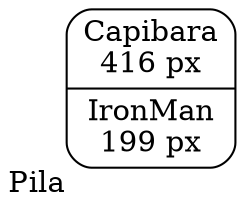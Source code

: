 digraph G {
    rankdir=LR;
    node[shape=Mrecord];
    Pila[xlabel="Pila" label="Capibara\n416 px|IronMan\n199 px"];
}
